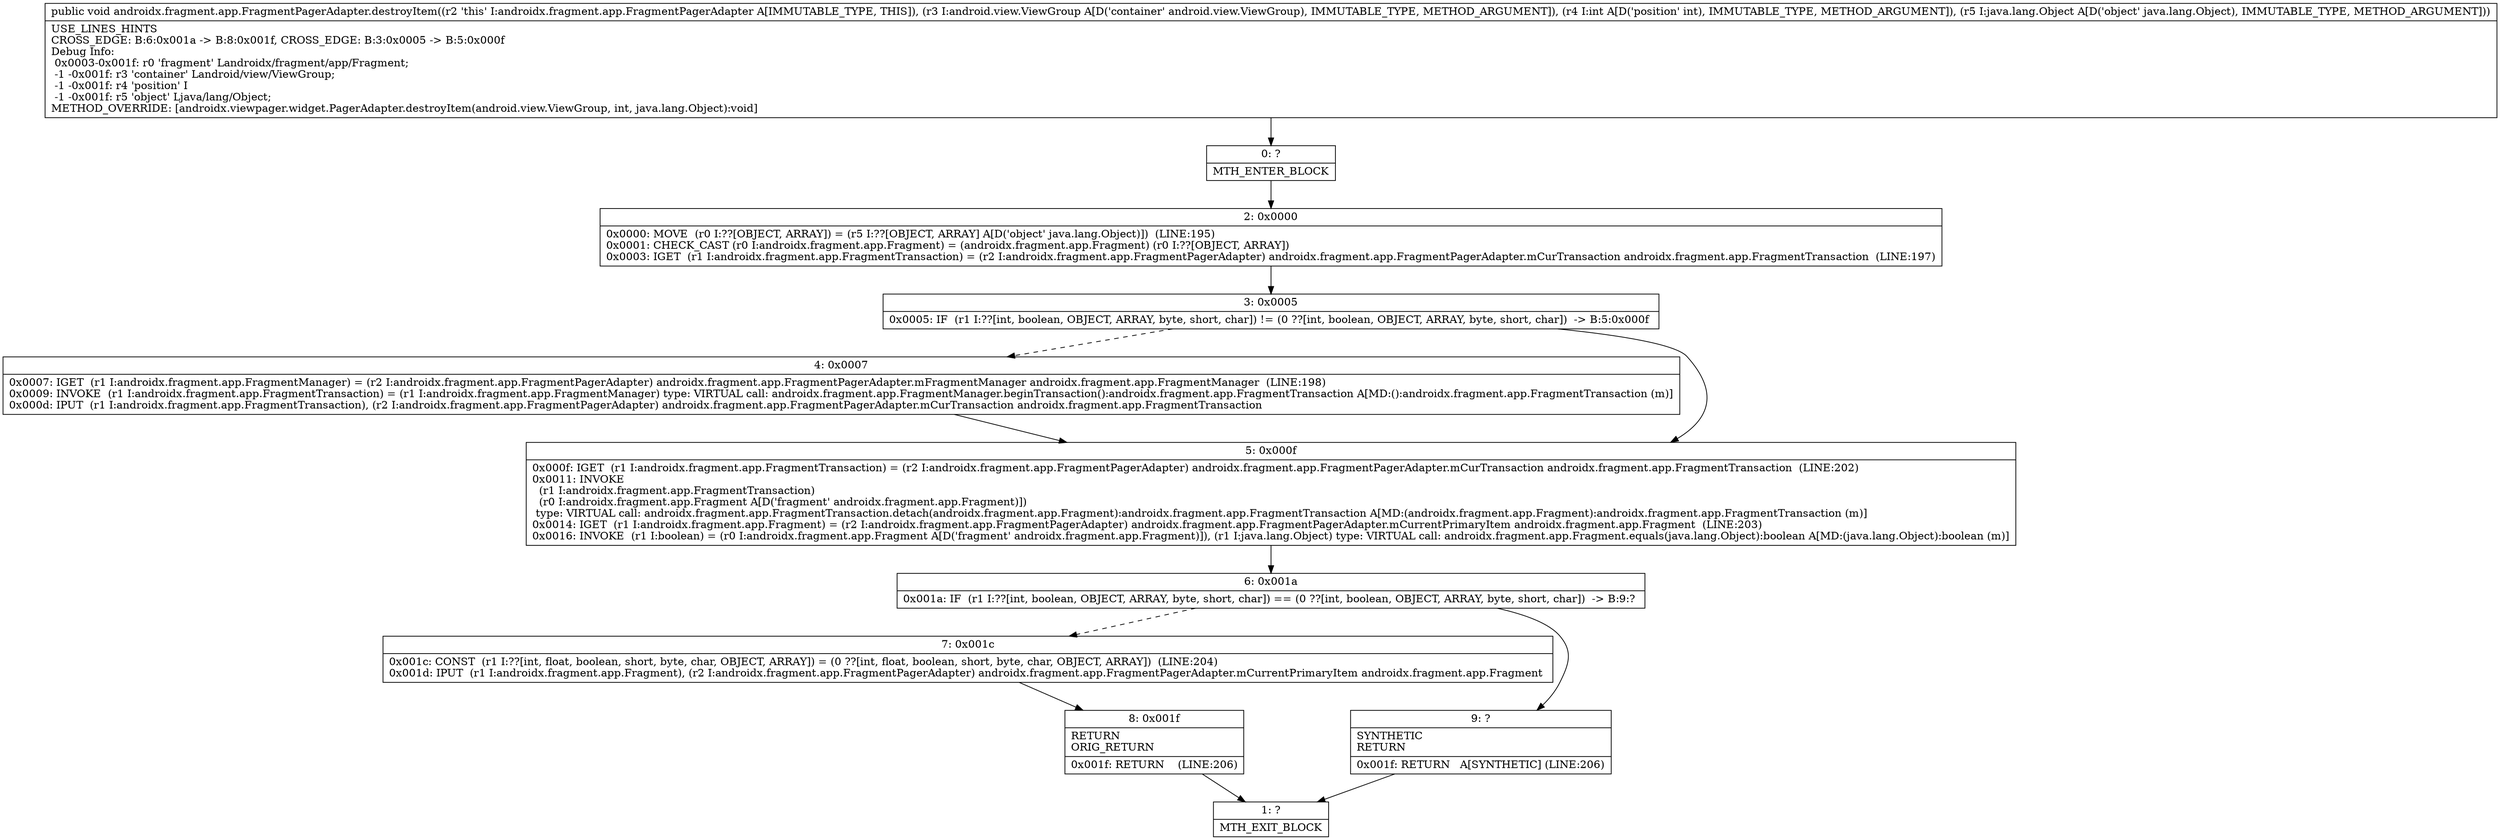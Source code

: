 digraph "CFG forandroidx.fragment.app.FragmentPagerAdapter.destroyItem(Landroid\/view\/ViewGroup;ILjava\/lang\/Object;)V" {
Node_0 [shape=record,label="{0\:\ ?|MTH_ENTER_BLOCK\l}"];
Node_2 [shape=record,label="{2\:\ 0x0000|0x0000: MOVE  (r0 I:??[OBJECT, ARRAY]) = (r5 I:??[OBJECT, ARRAY] A[D('object' java.lang.Object)])  (LINE:195)\l0x0001: CHECK_CAST (r0 I:androidx.fragment.app.Fragment) = (androidx.fragment.app.Fragment) (r0 I:??[OBJECT, ARRAY]) \l0x0003: IGET  (r1 I:androidx.fragment.app.FragmentTransaction) = (r2 I:androidx.fragment.app.FragmentPagerAdapter) androidx.fragment.app.FragmentPagerAdapter.mCurTransaction androidx.fragment.app.FragmentTransaction  (LINE:197)\l}"];
Node_3 [shape=record,label="{3\:\ 0x0005|0x0005: IF  (r1 I:??[int, boolean, OBJECT, ARRAY, byte, short, char]) != (0 ??[int, boolean, OBJECT, ARRAY, byte, short, char])  \-\> B:5:0x000f \l}"];
Node_4 [shape=record,label="{4\:\ 0x0007|0x0007: IGET  (r1 I:androidx.fragment.app.FragmentManager) = (r2 I:androidx.fragment.app.FragmentPagerAdapter) androidx.fragment.app.FragmentPagerAdapter.mFragmentManager androidx.fragment.app.FragmentManager  (LINE:198)\l0x0009: INVOKE  (r1 I:androidx.fragment.app.FragmentTransaction) = (r1 I:androidx.fragment.app.FragmentManager) type: VIRTUAL call: androidx.fragment.app.FragmentManager.beginTransaction():androidx.fragment.app.FragmentTransaction A[MD:():androidx.fragment.app.FragmentTransaction (m)]\l0x000d: IPUT  (r1 I:androidx.fragment.app.FragmentTransaction), (r2 I:androidx.fragment.app.FragmentPagerAdapter) androidx.fragment.app.FragmentPagerAdapter.mCurTransaction androidx.fragment.app.FragmentTransaction \l}"];
Node_5 [shape=record,label="{5\:\ 0x000f|0x000f: IGET  (r1 I:androidx.fragment.app.FragmentTransaction) = (r2 I:androidx.fragment.app.FragmentPagerAdapter) androidx.fragment.app.FragmentPagerAdapter.mCurTransaction androidx.fragment.app.FragmentTransaction  (LINE:202)\l0x0011: INVOKE  \l  (r1 I:androidx.fragment.app.FragmentTransaction)\l  (r0 I:androidx.fragment.app.Fragment A[D('fragment' androidx.fragment.app.Fragment)])\l type: VIRTUAL call: androidx.fragment.app.FragmentTransaction.detach(androidx.fragment.app.Fragment):androidx.fragment.app.FragmentTransaction A[MD:(androidx.fragment.app.Fragment):androidx.fragment.app.FragmentTransaction (m)]\l0x0014: IGET  (r1 I:androidx.fragment.app.Fragment) = (r2 I:androidx.fragment.app.FragmentPagerAdapter) androidx.fragment.app.FragmentPagerAdapter.mCurrentPrimaryItem androidx.fragment.app.Fragment  (LINE:203)\l0x0016: INVOKE  (r1 I:boolean) = (r0 I:androidx.fragment.app.Fragment A[D('fragment' androidx.fragment.app.Fragment)]), (r1 I:java.lang.Object) type: VIRTUAL call: androidx.fragment.app.Fragment.equals(java.lang.Object):boolean A[MD:(java.lang.Object):boolean (m)]\l}"];
Node_6 [shape=record,label="{6\:\ 0x001a|0x001a: IF  (r1 I:??[int, boolean, OBJECT, ARRAY, byte, short, char]) == (0 ??[int, boolean, OBJECT, ARRAY, byte, short, char])  \-\> B:9:? \l}"];
Node_7 [shape=record,label="{7\:\ 0x001c|0x001c: CONST  (r1 I:??[int, float, boolean, short, byte, char, OBJECT, ARRAY]) = (0 ??[int, float, boolean, short, byte, char, OBJECT, ARRAY])  (LINE:204)\l0x001d: IPUT  (r1 I:androidx.fragment.app.Fragment), (r2 I:androidx.fragment.app.FragmentPagerAdapter) androidx.fragment.app.FragmentPagerAdapter.mCurrentPrimaryItem androidx.fragment.app.Fragment \l}"];
Node_8 [shape=record,label="{8\:\ 0x001f|RETURN\lORIG_RETURN\l|0x001f: RETURN    (LINE:206)\l}"];
Node_1 [shape=record,label="{1\:\ ?|MTH_EXIT_BLOCK\l}"];
Node_9 [shape=record,label="{9\:\ ?|SYNTHETIC\lRETURN\l|0x001f: RETURN   A[SYNTHETIC] (LINE:206)\l}"];
MethodNode[shape=record,label="{public void androidx.fragment.app.FragmentPagerAdapter.destroyItem((r2 'this' I:androidx.fragment.app.FragmentPagerAdapter A[IMMUTABLE_TYPE, THIS]), (r3 I:android.view.ViewGroup A[D('container' android.view.ViewGroup), IMMUTABLE_TYPE, METHOD_ARGUMENT]), (r4 I:int A[D('position' int), IMMUTABLE_TYPE, METHOD_ARGUMENT]), (r5 I:java.lang.Object A[D('object' java.lang.Object), IMMUTABLE_TYPE, METHOD_ARGUMENT]))  | USE_LINES_HINTS\lCROSS_EDGE: B:6:0x001a \-\> B:8:0x001f, CROSS_EDGE: B:3:0x0005 \-\> B:5:0x000f\lDebug Info:\l  0x0003\-0x001f: r0 'fragment' Landroidx\/fragment\/app\/Fragment;\l  \-1 \-0x001f: r3 'container' Landroid\/view\/ViewGroup;\l  \-1 \-0x001f: r4 'position' I\l  \-1 \-0x001f: r5 'object' Ljava\/lang\/Object;\lMETHOD_OVERRIDE: [androidx.viewpager.widget.PagerAdapter.destroyItem(android.view.ViewGroup, int, java.lang.Object):void]\l}"];
MethodNode -> Node_0;Node_0 -> Node_2;
Node_2 -> Node_3;
Node_3 -> Node_4[style=dashed];
Node_3 -> Node_5;
Node_4 -> Node_5;
Node_5 -> Node_6;
Node_6 -> Node_7[style=dashed];
Node_6 -> Node_9;
Node_7 -> Node_8;
Node_8 -> Node_1;
Node_9 -> Node_1;
}

